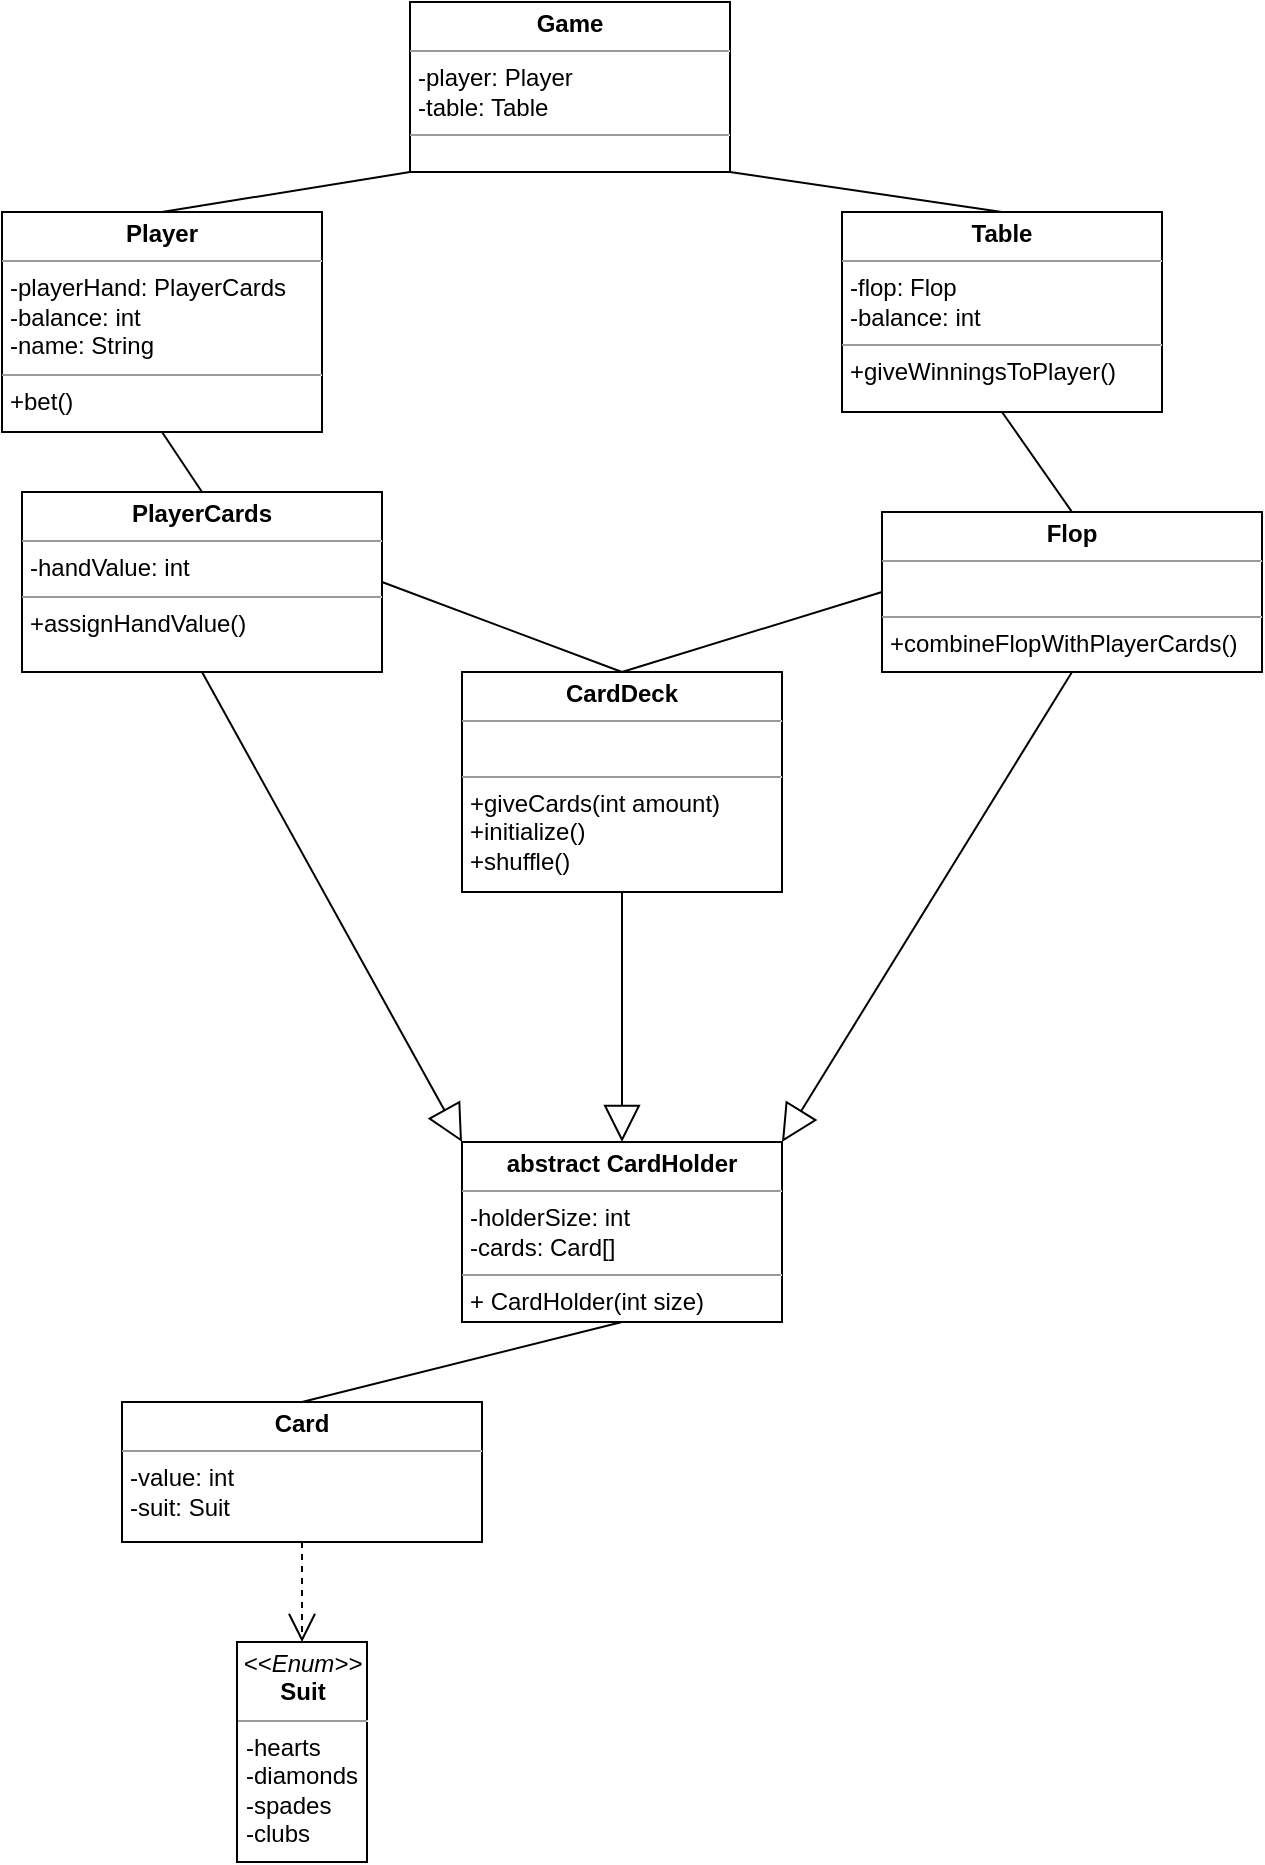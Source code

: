 <mxfile version="23.0.1" type="github">
  <diagram name="Page-1" id="viquiQ20y5q3F9xp7PsY">
    <mxGraphModel dx="1865" dy="1158" grid="1" gridSize="10" guides="1" tooltips="1" connect="1" arrows="1" fold="1" page="0" pageScale="1" pageWidth="827" pageHeight="1169" background="none" math="0" shadow="0">
      <root>
        <mxCell id="0" />
        <mxCell id="1" parent="0" />
        <mxCell id="Q1CnJ9pVdr8e3OA5Tmbx-85" value="&lt;p style=&quot;margin:0px;margin-top:4px;text-align:center;&quot;&gt;&lt;b&gt;CardDeck&lt;/b&gt;&lt;/p&gt;&lt;hr size=&quot;1&quot;&gt;&lt;p style=&quot;margin:0px;margin-left:4px;&quot;&gt;&lt;br&gt;&lt;/p&gt;&lt;hr size=&quot;1&quot;&gt;&lt;p style=&quot;margin:0px;margin-left:4px;&quot;&gt;+giveCards(int amount)&lt;/p&gt;&lt;p style=&quot;margin:0px;margin-left:4px;&quot;&gt;+initialize()&lt;/p&gt;&lt;p style=&quot;margin:0px;margin-left:4px;&quot;&gt;+shuffle()&lt;/p&gt;" style="verticalAlign=top;align=left;overflow=fill;fontSize=12;fontFamily=Helvetica;html=1;whiteSpace=wrap;rounded=0;" vertex="1" parent="1">
          <mxGeometry x="340" y="465" width="160" height="110" as="geometry" />
        </mxCell>
        <mxCell id="Q1CnJ9pVdr8e3OA5Tmbx-86" value="&lt;p style=&quot;margin:0px;margin-top:4px;text-align:center;&quot;&gt;&lt;b&gt;Flop&lt;/b&gt;&lt;/p&gt;&lt;hr size=&quot;1&quot;&gt;&lt;p style=&quot;margin:0px;margin-left:4px;&quot;&gt;&lt;br&gt;&lt;/p&gt;&lt;hr size=&quot;1&quot;&gt;&lt;p style=&quot;margin:0px;margin-left:4px;&quot;&gt;+combineFlopWithPlayerCards()&lt;/p&gt;" style="verticalAlign=top;align=left;overflow=fill;fontSize=12;fontFamily=Helvetica;html=1;whiteSpace=wrap;rounded=0;" vertex="1" parent="1">
          <mxGeometry x="550" y="385" width="190" height="80" as="geometry" />
        </mxCell>
        <mxCell id="Q1CnJ9pVdr8e3OA5Tmbx-87" value="&lt;p style=&quot;margin:0px;margin-top:4px;text-align:center;&quot;&gt;&lt;b&gt;Table&lt;/b&gt;&lt;/p&gt;&lt;hr size=&quot;1&quot;&gt;&lt;p style=&quot;margin:0px;margin-left:4px;&quot;&gt;-flop: Flop&lt;/p&gt;&lt;p style=&quot;margin:0px;margin-left:4px;&quot;&gt;-balance: int&lt;/p&gt;&lt;hr size=&quot;1&quot;&gt;&lt;p style=&quot;margin:0px;margin-left:4px;&quot;&gt;+giveWinningsToPlayer()&lt;/p&gt;" style="verticalAlign=top;align=left;overflow=fill;fontSize=12;fontFamily=Helvetica;html=1;whiteSpace=wrap;rounded=0;" vertex="1" parent="1">
          <mxGeometry x="530" y="235" width="160" height="100" as="geometry" />
        </mxCell>
        <mxCell id="Q1CnJ9pVdr8e3OA5Tmbx-88" value="&lt;p style=&quot;margin:0px;margin-top:4px;text-align:center;&quot;&gt;&lt;b&gt;Game&lt;/b&gt;&lt;/p&gt;&lt;hr size=&quot;1&quot;&gt;&lt;p style=&quot;margin:0px;margin-left:4px;&quot;&gt;-player: Player&lt;br&gt;&lt;/p&gt;&lt;p style=&quot;margin:0px;margin-left:4px;&quot;&gt;-table: Table&lt;/p&gt;&lt;hr size=&quot;1&quot;&gt;&lt;p style=&quot;margin:0px;margin-left:4px;&quot;&gt;&lt;br&gt;&lt;/p&gt;" style="verticalAlign=top;align=left;overflow=fill;fontSize=12;fontFamily=Helvetica;html=1;whiteSpace=wrap;rounded=0;" vertex="1" parent="1">
          <mxGeometry x="314" y="130" width="160" height="85" as="geometry" />
        </mxCell>
        <mxCell id="Q1CnJ9pVdr8e3OA5Tmbx-89" value="&lt;p style=&quot;margin:0px;margin-top:4px;text-align:center;&quot;&gt;&lt;b&gt;Player&lt;/b&gt;&lt;/p&gt;&lt;hr size=&quot;1&quot;&gt;&lt;p style=&quot;margin:0px;margin-left:4px;&quot;&gt;-playerHand: PlayerCards&lt;/p&gt;&lt;p style=&quot;margin:0px;margin-left:4px;&quot;&gt;-balance: int&lt;/p&gt;&lt;p style=&quot;margin:0px;margin-left:4px;&quot;&gt;-name: String&lt;/p&gt;&lt;hr size=&quot;1&quot;&gt;&lt;p style=&quot;margin:0px;margin-left:4px;&quot;&gt;+bet()&lt;/p&gt;" style="verticalAlign=top;align=left;overflow=fill;fontSize=12;fontFamily=Helvetica;html=1;whiteSpace=wrap;rounded=0;" vertex="1" parent="1">
          <mxGeometry x="110" y="235" width="160" height="110" as="geometry" />
        </mxCell>
        <mxCell id="Q1CnJ9pVdr8e3OA5Tmbx-91" value="&lt;p style=&quot;margin:0px;margin-top:4px;text-align:center;&quot;&gt;&lt;b&gt;PlayerCards&lt;/b&gt;&lt;/p&gt;&lt;hr size=&quot;1&quot;&gt;&lt;p style=&quot;margin:0px;margin-left:4px;&quot;&gt;&lt;span style=&quot;background-color: initial;&quot;&gt;-handValue: int&lt;/span&gt;&lt;br&gt;&lt;/p&gt;&lt;hr size=&quot;1&quot;&gt;&lt;p style=&quot;margin:0px;margin-left:4px;&quot;&gt;+assignHandValue()&lt;/p&gt;" style="verticalAlign=top;align=left;overflow=fill;fontSize=12;fontFamily=Helvetica;html=1;whiteSpace=wrap;rounded=0;" vertex="1" parent="1">
          <mxGeometry x="120" y="375" width="180" height="90" as="geometry" />
        </mxCell>
        <mxCell id="Q1CnJ9pVdr8e3OA5Tmbx-92" value="" style="endArrow=none;html=1;rounded=0;entryX=0;entryY=1;entryDx=0;entryDy=0;exitX=0.5;exitY=0;exitDx=0;exitDy=0;" edge="1" parent="1" source="Q1CnJ9pVdr8e3OA5Tmbx-89" target="Q1CnJ9pVdr8e3OA5Tmbx-88">
          <mxGeometry width="50" height="50" relative="1" as="geometry">
            <mxPoint x="340" y="375" as="sourcePoint" />
            <mxPoint x="390" y="325" as="targetPoint" />
          </mxGeometry>
        </mxCell>
        <mxCell id="Q1CnJ9pVdr8e3OA5Tmbx-93" value="" style="endArrow=none;html=1;rounded=0;entryX=1;entryY=1;entryDx=0;entryDy=0;exitX=0.5;exitY=0;exitDx=0;exitDy=0;" edge="1" parent="1" source="Q1CnJ9pVdr8e3OA5Tmbx-87" target="Q1CnJ9pVdr8e3OA5Tmbx-88">
          <mxGeometry width="50" height="50" relative="1" as="geometry">
            <mxPoint x="340" y="375" as="sourcePoint" />
            <mxPoint x="390" y="325" as="targetPoint" />
          </mxGeometry>
        </mxCell>
        <mxCell id="Q1CnJ9pVdr8e3OA5Tmbx-98" value="" style="endArrow=none;html=1;rounded=0;entryX=0.5;entryY=1;entryDx=0;entryDy=0;exitX=0.5;exitY=0;exitDx=0;exitDy=0;" edge="1" parent="1" source="Q1CnJ9pVdr8e3OA5Tmbx-91" target="Q1CnJ9pVdr8e3OA5Tmbx-89">
          <mxGeometry width="50" height="50" relative="1" as="geometry">
            <mxPoint x="330" y="525" as="sourcePoint" />
            <mxPoint x="380" y="475" as="targetPoint" />
          </mxGeometry>
        </mxCell>
        <mxCell id="Q1CnJ9pVdr8e3OA5Tmbx-99" value="" style="endArrow=none;html=1;rounded=0;entryX=0.5;entryY=1;entryDx=0;entryDy=0;exitX=0.5;exitY=0;exitDx=0;exitDy=0;" edge="1" parent="1" source="Q1CnJ9pVdr8e3OA5Tmbx-86" target="Q1CnJ9pVdr8e3OA5Tmbx-87">
          <mxGeometry width="50" height="50" relative="1" as="geometry">
            <mxPoint x="330" y="485" as="sourcePoint" />
            <mxPoint x="380" y="435" as="targetPoint" />
          </mxGeometry>
        </mxCell>
        <mxCell id="Q1CnJ9pVdr8e3OA5Tmbx-102" value="" style="endArrow=none;html=1;rounded=0;entryX=1;entryY=0.5;entryDx=0;entryDy=0;exitX=0.5;exitY=0;exitDx=0;exitDy=0;" edge="1" parent="1" source="Q1CnJ9pVdr8e3OA5Tmbx-85" target="Q1CnJ9pVdr8e3OA5Tmbx-91">
          <mxGeometry width="50" height="50" relative="1" as="geometry">
            <mxPoint x="320" y="515" as="sourcePoint" />
            <mxPoint x="370" y="465" as="targetPoint" />
          </mxGeometry>
        </mxCell>
        <mxCell id="Q1CnJ9pVdr8e3OA5Tmbx-103" value="" style="endArrow=none;html=1;rounded=0;entryX=0;entryY=0.5;entryDx=0;entryDy=0;exitX=0.5;exitY=0;exitDx=0;exitDy=0;" edge="1" parent="1" source="Q1CnJ9pVdr8e3OA5Tmbx-85" target="Q1CnJ9pVdr8e3OA5Tmbx-86">
          <mxGeometry width="50" height="50" relative="1" as="geometry">
            <mxPoint x="320" y="515" as="sourcePoint" />
            <mxPoint x="370" y="465" as="targetPoint" />
          </mxGeometry>
        </mxCell>
        <mxCell id="Q1CnJ9pVdr8e3OA5Tmbx-108" value="&lt;p style=&quot;margin:0px;margin-top:4px;text-align:center;&quot;&gt;&lt;b&gt;Card&lt;/b&gt;&lt;/p&gt;&lt;hr size=&quot;1&quot;&gt;&lt;p style=&quot;margin:0px;margin-left:4px;&quot;&gt;-value: int&lt;/p&gt;&lt;p style=&quot;margin:0px;margin-left:4px;&quot;&gt;-suit: Suit&lt;/p&gt;&lt;p style=&quot;margin:0px;margin-left:4px;&quot;&gt;&lt;br&gt;&lt;/p&gt;" style="verticalAlign=top;align=left;overflow=fill;fontSize=12;fontFamily=Helvetica;html=1;whiteSpace=wrap;rounded=0;" vertex="1" parent="1">
          <mxGeometry x="170" y="830" width="180" height="70" as="geometry" />
        </mxCell>
        <mxCell id="Q1CnJ9pVdr8e3OA5Tmbx-118" value="&lt;p style=&quot;margin:0px;margin-top:4px;text-align:center;&quot;&gt;&lt;i&gt;&amp;lt;&amp;lt;Enum&amp;gt;&amp;gt;&lt;/i&gt;&lt;br&gt;&lt;b&gt;Suit&lt;/b&gt;&lt;/p&gt;&lt;hr size=&quot;1&quot;&gt;&lt;p style=&quot;margin:0px;margin-left:4px;&quot;&gt;-hearts&lt;/p&gt;&lt;p style=&quot;margin:0px;margin-left:4px;&quot;&gt;-diamonds&lt;/p&gt;&lt;p style=&quot;margin:0px;margin-left:4px;&quot;&gt;-spades&lt;/p&gt;&lt;p style=&quot;margin:0px;margin-left:4px;&quot;&gt;-clubs&lt;/p&gt;" style="verticalAlign=top;align=left;overflow=fill;fontSize=12;fontFamily=Helvetica;html=1;whiteSpace=wrap;rounded=0;" vertex="1" parent="1">
          <mxGeometry x="227.5" y="950" width="65" height="110" as="geometry" />
        </mxCell>
        <mxCell id="Q1CnJ9pVdr8e3OA5Tmbx-122" value="&lt;p style=&quot;margin:0px;margin-top:4px;text-align:center;&quot;&gt;&lt;b&gt;abstract CardHolder&lt;/b&gt;&lt;/p&gt;&lt;hr size=&quot;1&quot;&gt;&lt;p style=&quot;margin:0px;margin-left:4px;&quot;&gt;-holderSize: int&lt;/p&gt;&lt;p style=&quot;margin:0px;margin-left:4px;&quot;&gt;-cards: Card[]&lt;/p&gt;&lt;hr size=&quot;1&quot;&gt;&lt;p style=&quot;margin:0px;margin-left:4px;&quot;&gt;+ CardHolder(int size)&lt;/p&gt;" style="verticalAlign=top;align=left;overflow=fill;fontSize=12;fontFamily=Helvetica;html=1;whiteSpace=wrap;rounded=0;" vertex="1" parent="1">
          <mxGeometry x="340" y="700" width="160" height="90" as="geometry" />
        </mxCell>
        <mxCell id="Q1CnJ9pVdr8e3OA5Tmbx-126" value="" style="endArrow=none;html=1;entryX=0.5;entryY=1;entryDx=0;entryDy=0;exitX=0.5;exitY=0;exitDx=0;exitDy=0;rounded=0;" edge="1" parent="1" source="Q1CnJ9pVdr8e3OA5Tmbx-108" target="Q1CnJ9pVdr8e3OA5Tmbx-122">
          <mxGeometry width="50" height="50" relative="1" as="geometry">
            <mxPoint x="270" y="990" as="sourcePoint" />
            <mxPoint x="320" y="940" as="targetPoint" />
          </mxGeometry>
        </mxCell>
        <mxCell id="Q1CnJ9pVdr8e3OA5Tmbx-128" value="" style="endArrow=block;endSize=16;endFill=0;html=1;entryX=0;entryY=0;entryDx=0;entryDy=0;exitX=0.5;exitY=1;exitDx=0;exitDy=0;rounded=0;" edge="1" parent="1" source="Q1CnJ9pVdr8e3OA5Tmbx-91" target="Q1CnJ9pVdr8e3OA5Tmbx-122">
          <mxGeometry x="0.001" width="160" relative="1" as="geometry">
            <mxPoint x="100" y="570" as="sourcePoint" />
            <mxPoint x="260" y="570" as="targetPoint" />
            <mxPoint as="offset" />
          </mxGeometry>
        </mxCell>
        <mxCell id="Q1CnJ9pVdr8e3OA5Tmbx-129" value="" style="endArrow=block;endSize=16;endFill=0;html=1;exitX=0.5;exitY=1;exitDx=0;exitDy=0;entryX=0.5;entryY=0;entryDx=0;entryDy=0;rounded=0;" edge="1" parent="1" source="Q1CnJ9pVdr8e3OA5Tmbx-85" target="Q1CnJ9pVdr8e3OA5Tmbx-122">
          <mxGeometry x="0.001" width="160" relative="1" as="geometry">
            <mxPoint x="220" y="475" as="sourcePoint" />
            <mxPoint x="440" y="705" as="targetPoint" />
            <mxPoint as="offset" />
          </mxGeometry>
        </mxCell>
        <mxCell id="Q1CnJ9pVdr8e3OA5Tmbx-130" value="" style="endArrow=block;endSize=16;endFill=0;html=1;exitX=0.5;exitY=1;exitDx=0;exitDy=0;entryX=1;entryY=0;entryDx=0;entryDy=0;rounded=0;" edge="1" parent="1" source="Q1CnJ9pVdr8e3OA5Tmbx-86" target="Q1CnJ9pVdr8e3OA5Tmbx-122">
          <mxGeometry x="0.001" width="160" relative="1" as="geometry">
            <mxPoint x="430" y="585" as="sourcePoint" />
            <mxPoint x="450" y="715" as="targetPoint" />
            <mxPoint as="offset" />
          </mxGeometry>
        </mxCell>
        <mxCell id="Q1CnJ9pVdr8e3OA5Tmbx-131" value="" style="endArrow=open;endSize=12;dashed=1;html=1;entryX=0.5;entryY=0;entryDx=0;entryDy=0;exitX=0.5;exitY=1;exitDx=0;exitDy=0;rounded=0;" edge="1" parent="1" source="Q1CnJ9pVdr8e3OA5Tmbx-108" target="Q1CnJ9pVdr8e3OA5Tmbx-118">
          <mxGeometry x="0.004" width="160" relative="1" as="geometry">
            <mxPoint x="130" y="900" as="sourcePoint" />
            <mxPoint x="290" y="900" as="targetPoint" />
            <mxPoint as="offset" />
          </mxGeometry>
        </mxCell>
      </root>
    </mxGraphModel>
  </diagram>
</mxfile>
